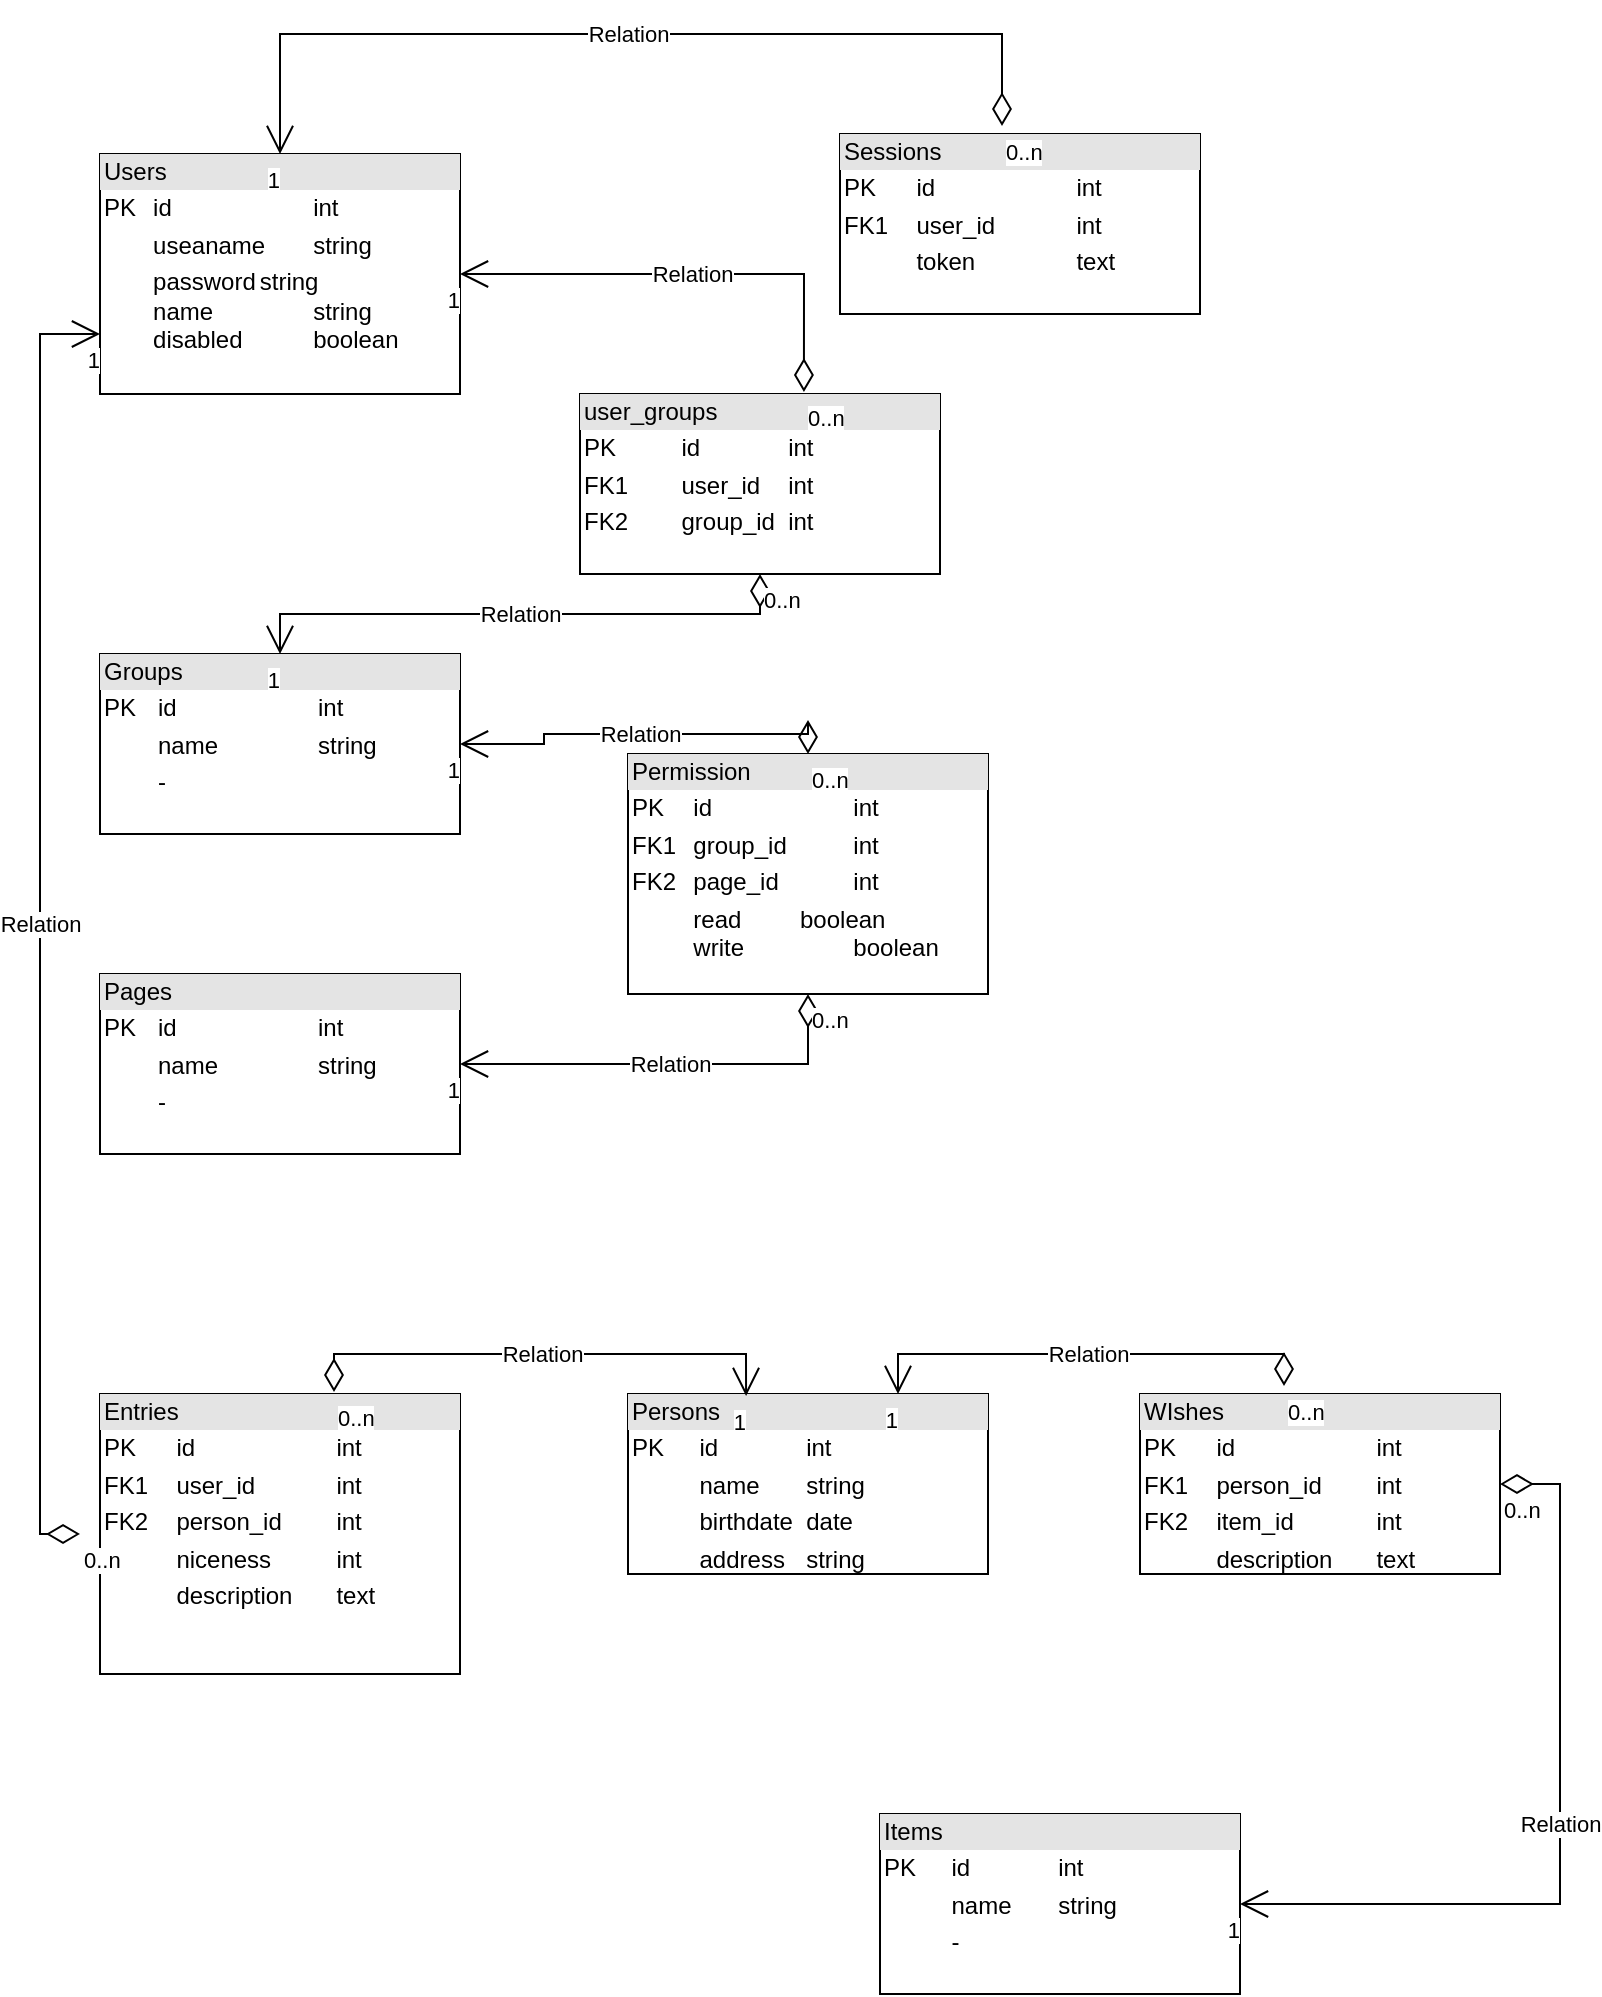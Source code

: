 <mxfile version="16.2.4" type="device"><diagram id="tikuvFr1Z6I9SJWcH92s" name="Page-1"><mxGraphModel dx="1112" dy="1569" grid="1" gridSize="10" guides="1" tooltips="1" connect="1" arrows="1" fold="1" page="1" pageScale="1" pageWidth="827" pageHeight="1169" math="0" shadow="0"><root><mxCell id="0"/><mxCell id="1" parent="0"/><mxCell id="Cpcbm7M1Lm0WKyksxUkj-1" value="&lt;div style=&quot;box-sizing: border-box ; width: 100% ; background: #e4e4e4 ; padding: 2px&quot;&gt;Users&lt;/div&gt;&lt;table style=&quot;width: 100% ; font-size: 1em&quot; cellspacing=&quot;0&quot; cellpadding=&quot;2&quot;&gt;&lt;tbody&gt;&lt;tr&gt;&lt;td&gt;PK&lt;/td&gt;&lt;td&gt;id&lt;span style=&quot;white-space: pre&quot;&gt;&#9;&lt;span style=&quot;white-space: pre&quot;&gt;&#9;&lt;/span&gt;&lt;/span&gt;&lt;span style=&quot;white-space: pre&quot;&gt;&#9;&lt;/span&gt;int&lt;/td&gt;&lt;/tr&gt;&lt;tr&gt;&lt;td&gt;&lt;br&gt;&lt;/td&gt;&lt;td&gt;useaname&lt;span style=&quot;white-space: pre&quot;&gt;&#9;&lt;/span&gt;string&lt;br&gt;&lt;/td&gt;&lt;/tr&gt;&lt;tr&gt;&lt;td&gt;&lt;br&gt;&lt;/td&gt;&lt;td&gt;password&lt;span style=&quot;white-space: pre&quot;&gt;&#9;&lt;/span&gt;string&lt;br&gt;name&lt;span style=&quot;white-space: pre&quot;&gt;&#9;&lt;/span&gt;&lt;span style=&quot;white-space: pre&quot;&gt;&#9;&lt;/span&gt;string&lt;br&gt;disabled&lt;span style=&quot;white-space: pre&quot;&gt;&#9;&lt;/span&gt;&lt;span style=&quot;white-space: pre&quot;&gt;&#9;&lt;/span&gt;boolean&lt;br&gt;&lt;/td&gt;&lt;/tr&gt;&lt;/tbody&gt;&lt;/table&gt;" style="verticalAlign=top;align=left;overflow=fill;html=1;" vertex="1" parent="1"><mxGeometry x="60" y="100" width="180" height="120" as="geometry"/></mxCell><mxCell id="Cpcbm7M1Lm0WKyksxUkj-2" value="&lt;div style=&quot;box-sizing: border-box ; width: 100% ; background: #e4e4e4 ; padding: 2px&quot;&gt;Groups&lt;/div&gt;&lt;table style=&quot;width: 100% ; font-size: 1em&quot; cellspacing=&quot;0&quot; cellpadding=&quot;2&quot;&gt;&lt;tbody&gt;&lt;tr&gt;&lt;td&gt;PK&lt;/td&gt;&lt;td&gt;id&lt;span style=&quot;white-space: pre&quot;&gt;&#9;&lt;/span&gt;&lt;span style=&quot;white-space: pre&quot;&gt;&#9;&lt;/span&gt;&lt;span style=&quot;white-space: pre&quot;&gt;&#9;&lt;/span&gt;int&lt;br&gt;&lt;/td&gt;&lt;/tr&gt;&lt;tr&gt;&lt;td&gt;&lt;br&gt;&lt;/td&gt;&lt;td&gt;name&lt;span style=&quot;white-space: pre&quot;&gt;&#9;&lt;/span&gt;&lt;span style=&quot;white-space: pre&quot;&gt;&#9;&lt;/span&gt;string&lt;br&gt;&lt;/td&gt;&lt;/tr&gt;&lt;tr&gt;&lt;td&gt;&lt;br&gt;&lt;/td&gt;&lt;td&gt;-&lt;br&gt;&lt;/td&gt;&lt;/tr&gt;&lt;/tbody&gt;&lt;/table&gt;" style="verticalAlign=top;align=left;overflow=fill;html=1;" vertex="1" parent="1"><mxGeometry x="60" y="350" width="180" height="90" as="geometry"/></mxCell><mxCell id="Cpcbm7M1Lm0WKyksxUkj-3" value="&lt;div style=&quot;box-sizing: border-box ; width: 100% ; background: #e4e4e4 ; padding: 2px&quot;&gt;Pages&lt;/div&gt;&lt;table style=&quot;width: 100% ; font-size: 1em&quot; cellspacing=&quot;0&quot; cellpadding=&quot;2&quot;&gt;&lt;tbody&gt;&lt;tr&gt;&lt;td&gt;PK&lt;/td&gt;&lt;td&gt;id&lt;span style=&quot;white-space: pre&quot;&gt;&#9;&lt;/span&gt;&lt;span style=&quot;white-space: pre&quot;&gt;&#9;&lt;/span&gt;&lt;span style=&quot;white-space: pre&quot;&gt;&#9;&lt;/span&gt;int&lt;br&gt;&lt;/td&gt;&lt;/tr&gt;&lt;tr&gt;&lt;td&gt;&lt;br&gt;&lt;/td&gt;&lt;td&gt;name&lt;span style=&quot;white-space: pre&quot;&gt;&#9;&lt;/span&gt;&lt;span style=&quot;white-space: pre&quot;&gt;&#9;&lt;/span&gt;string&lt;br&gt;&lt;/td&gt;&lt;/tr&gt;&lt;tr&gt;&lt;td&gt;&lt;br&gt;&lt;/td&gt;&lt;td&gt;-&lt;br&gt;&lt;/td&gt;&lt;/tr&gt;&lt;/tbody&gt;&lt;/table&gt;" style="verticalAlign=top;align=left;overflow=fill;html=1;" vertex="1" parent="1"><mxGeometry x="60" y="510" width="180" height="90" as="geometry"/></mxCell><mxCell id="Cpcbm7M1Lm0WKyksxUkj-4" value="&lt;div style=&quot;box-sizing: border-box ; width: 100% ; background: #e4e4e4 ; padding: 2px&quot;&gt;Persons&lt;/div&gt;&lt;table style=&quot;width: 100% ; font-size: 1em&quot; cellspacing=&quot;0&quot; cellpadding=&quot;2&quot;&gt;&lt;tbody&gt;&lt;tr&gt;&lt;td&gt;PK&lt;/td&gt;&lt;td&gt;id&lt;span style=&quot;white-space: pre&quot;&gt;&#9;&lt;/span&gt;&lt;span style=&quot;white-space: pre&quot;&gt;&#9;&lt;/span&gt;int&lt;/td&gt;&lt;/tr&gt;&lt;tr&gt;&lt;td&gt;&lt;br&gt;&lt;/td&gt;&lt;td&gt;name&lt;span style=&quot;white-space: pre&quot;&gt;&#9;&lt;/span&gt;string&lt;br&gt;&lt;/td&gt;&lt;/tr&gt;&lt;tr&gt;&lt;td&gt;&lt;br&gt;&lt;/td&gt;&lt;td&gt;birthdate&lt;span style=&quot;white-space: pre&quot;&gt;&#9;&lt;/span&gt;date&lt;br&gt;&lt;/td&gt;&lt;/tr&gt;&lt;tr&gt;&lt;td&gt;&lt;br&gt;&lt;/td&gt;&lt;td&gt;address&lt;span style=&quot;white-space: pre&quot;&gt;&#9;&lt;/span&gt;string&lt;br&gt;&lt;/td&gt;&lt;/tr&gt;&lt;/tbody&gt;&lt;/table&gt;" style="verticalAlign=top;align=left;overflow=fill;html=1;" vertex="1" parent="1"><mxGeometry x="324" y="720" width="180" height="90" as="geometry"/></mxCell><mxCell id="Cpcbm7M1Lm0WKyksxUkj-5" value="&lt;div style=&quot;box-sizing: border-box ; width: 100% ; background: #e4e4e4 ; padding: 2px&quot;&gt;WIshes&lt;/div&gt;&lt;table style=&quot;width: 100% ; font-size: 1em&quot; cellspacing=&quot;0&quot; cellpadding=&quot;2&quot;&gt;&lt;tbody&gt;&lt;tr&gt;&lt;td&gt;PK&lt;/td&gt;&lt;td&gt;id&lt;span style=&quot;white-space: pre&quot;&gt;&#9;&lt;/span&gt;&lt;span style=&quot;white-space: pre&quot;&gt;&lt;span style=&quot;white-space: pre&quot;&gt;&#9;&lt;/span&gt;&#9;&lt;/span&gt;int&lt;/td&gt;&lt;/tr&gt;&lt;tr&gt;&lt;td&gt;FK1&lt;/td&gt;&lt;td&gt;person_id&lt;span style=&quot;white-space: pre&quot;&gt;&#9;&lt;/span&gt;int&lt;br&gt;&lt;/td&gt;&lt;/tr&gt;&lt;tr&gt;&lt;td&gt;FK2&lt;br&gt;&lt;/td&gt;&lt;td&gt;item_id&lt;span style=&quot;white-space: pre&quot;&gt;&#9;&lt;/span&gt;&lt;span style=&quot;white-space: pre&quot;&gt;&#9;&lt;/span&gt;int&lt;br&gt;&lt;/td&gt;&lt;/tr&gt;&lt;tr&gt;&lt;td&gt;&lt;br&gt;&lt;/td&gt;&lt;td&gt;description&lt;span style=&quot;white-space: pre&quot;&gt;&#9;&lt;/span&gt;text&lt;br&gt;&lt;/td&gt;&lt;/tr&gt;&lt;/tbody&gt;&lt;/table&gt;" style="verticalAlign=top;align=left;overflow=fill;html=1;" vertex="1" parent="1"><mxGeometry x="580" y="720" width="180" height="90" as="geometry"/></mxCell><mxCell id="Cpcbm7M1Lm0WKyksxUkj-6" value="&lt;div style=&quot;box-sizing: border-box ; width: 100% ; background: #e4e4e4 ; padding: 2px&quot;&gt;Entries&lt;/div&gt;&lt;table style=&quot;width: 100% ; font-size: 1em&quot; cellspacing=&quot;0&quot; cellpadding=&quot;2&quot;&gt;&lt;tbody&gt;&lt;tr&gt;&lt;td&gt;PK&lt;/td&gt;&lt;td&gt;id&lt;span style=&quot;white-space: pre&quot;&gt;&#9;&lt;/span&gt;&lt;span style=&quot;white-space: pre&quot;&gt;&lt;span style=&quot;white-space: pre&quot;&gt;&#9;&lt;/span&gt;&#9;&lt;/span&gt;int&lt;/td&gt;&lt;/tr&gt;&lt;tr&gt;&lt;td&gt;FK1&lt;/td&gt;&lt;td&gt;user_id&lt;span style=&quot;white-space: pre&quot;&gt;&lt;span style=&quot;white-space: pre&quot;&gt;&#9;&lt;/span&gt;&#9;&lt;/span&gt;int&lt;br&gt;&lt;/td&gt;&lt;/tr&gt;&lt;tr&gt;&lt;td&gt;FK2&lt;br&gt;&lt;/td&gt;&lt;td&gt;person_id&lt;span style=&quot;white-space: pre&quot;&gt;&#9;&lt;/span&gt;int&lt;/td&gt;&lt;/tr&gt;&lt;tr&gt;&lt;td&gt;&lt;br&gt;&lt;/td&gt;&lt;td&gt;niceness&lt;span style=&quot;white-space: pre&quot;&gt;&#9;&lt;/span&gt;&lt;span style=&quot;white-space: pre&quot;&gt;&#9;&lt;/span&gt;int&lt;br&gt;&lt;/td&gt;&lt;/tr&gt;&lt;tr&gt;&lt;td&gt;&lt;br&gt;&lt;/td&gt;&lt;td&gt;description&lt;span style=&quot;white-space: pre&quot;&gt;&#9;&lt;/span&gt;text&lt;br&gt;&lt;/td&gt;&lt;/tr&gt;&lt;/tbody&gt;&lt;/table&gt;" style="verticalAlign=top;align=left;overflow=fill;html=1;" vertex="1" parent="1"><mxGeometry x="60" y="720" width="180" height="140" as="geometry"/></mxCell><mxCell id="Cpcbm7M1Lm0WKyksxUkj-7" value="&lt;div style=&quot;box-sizing: border-box ; width: 100% ; background: #e4e4e4 ; padding: 2px&quot;&gt;Sessions&lt;/div&gt;&lt;table style=&quot;width: 100% ; font-size: 1em&quot; cellspacing=&quot;0&quot; cellpadding=&quot;2&quot;&gt;&lt;tbody&gt;&lt;tr&gt;&lt;td&gt;PK&lt;/td&gt;&lt;td&gt;id&lt;span style=&quot;white-space: pre&quot;&gt;&#9;&lt;/span&gt;&lt;span style=&quot;white-space: pre&quot;&gt;&#9;&lt;/span&gt;&lt;span style=&quot;white-space: pre&quot;&gt;&#9;&lt;/span&gt;int&lt;br&gt;&lt;/td&gt;&lt;/tr&gt;&lt;tr&gt;&lt;td&gt;FK1&lt;/td&gt;&lt;td&gt;user_id&lt;span style=&quot;white-space: pre&quot;&gt;&#9;&lt;/span&gt;&lt;span style=&quot;white-space: pre&quot;&gt;&#9;&lt;/span&gt;int&lt;br&gt;&lt;/td&gt;&lt;/tr&gt;&lt;tr&gt;&lt;td&gt;&lt;br&gt;&lt;/td&gt;&lt;td&gt;token&lt;span style=&quot;white-space: pre&quot;&gt;&#9;&lt;/span&gt;&lt;span style=&quot;white-space: pre&quot;&gt;&#9;&lt;/span&gt;text&lt;br&gt;&lt;/td&gt;&lt;/tr&gt;&lt;/tbody&gt;&lt;/table&gt;" style="verticalAlign=top;align=left;overflow=fill;html=1;" vertex="1" parent="1"><mxGeometry x="430" y="90" width="180" height="90" as="geometry"/></mxCell><mxCell id="Cpcbm7M1Lm0WKyksxUkj-8" value="Relation" style="endArrow=open;html=1;endSize=12;startArrow=diamondThin;startSize=14;startFill=0;edgeStyle=orthogonalEdgeStyle;rounded=0;exitX=0.45;exitY=-0.044;exitDx=0;exitDy=0;exitPerimeter=0;entryX=0.5;entryY=0;entryDx=0;entryDy=0;" edge="1" parent="1" source="Cpcbm7M1Lm0WKyksxUkj-7" target="Cpcbm7M1Lm0WKyksxUkj-1"><mxGeometry relative="1" as="geometry"><mxPoint x="230" y="800" as="sourcePoint"/><mxPoint x="390" y="800" as="targetPoint"/><Array as="points"><mxPoint x="511" y="40"/><mxPoint x="150" y="40"/></Array></mxGeometry></mxCell><mxCell id="Cpcbm7M1Lm0WKyksxUkj-9" value="0..n" style="edgeLabel;resizable=0;html=1;align=left;verticalAlign=top;" connectable="0" vertex="1" parent="Cpcbm7M1Lm0WKyksxUkj-8"><mxGeometry x="-1" relative="1" as="geometry"/></mxCell><mxCell id="Cpcbm7M1Lm0WKyksxUkj-10" value="1" style="edgeLabel;resizable=0;html=1;align=right;verticalAlign=top;" connectable="0" vertex="1" parent="Cpcbm7M1Lm0WKyksxUkj-8"><mxGeometry x="1" relative="1" as="geometry"/></mxCell><mxCell id="Cpcbm7M1Lm0WKyksxUkj-14" value="&lt;div style=&quot;box-sizing: border-box ; width: 100% ; background: #e4e4e4 ; padding: 2px&quot;&gt;Permission&lt;br&gt;&lt;/div&gt;&lt;table style=&quot;width: 100% ; font-size: 1em&quot; cellspacing=&quot;0&quot; cellpadding=&quot;2&quot;&gt;&lt;tbody&gt;&lt;tr&gt;&lt;td&gt;PK&lt;/td&gt;&lt;td&gt;id&lt;span style=&quot;white-space: pre&quot;&gt;&#9;&lt;/span&gt;&lt;span style=&quot;white-space: pre&quot;&gt;&#9;&lt;/span&gt;&lt;span style=&quot;white-space: pre&quot;&gt;&#9;&lt;/span&gt;int&lt;/td&gt;&lt;/tr&gt;&lt;tr&gt;&lt;td&gt;FK1&lt;/td&gt;&lt;td&gt;group_id&lt;span style=&quot;white-space: pre&quot;&gt;&#9;&lt;/span&gt;&lt;span style=&quot;white-space: pre&quot;&gt;&#9;&lt;/span&gt;int&lt;br&gt;&lt;/td&gt;&lt;/tr&gt;&lt;tr&gt;&lt;td&gt;FK2&lt;br&gt;&lt;/td&gt;&lt;td&gt;page_id&lt;span style=&quot;white-space: pre&quot;&gt;&#9;&lt;/span&gt;&lt;span style=&quot;white-space: pre&quot;&gt;&#9;&lt;/span&gt;int&lt;br&gt;&lt;/td&gt;&lt;/tr&gt;&lt;tr&gt;&lt;td&gt;&lt;br&gt;&lt;/td&gt;&lt;td&gt;read&lt;span style=&quot;white-space: pre&quot;&gt;&#9;&lt;/span&gt;&lt;span style=&quot;white-space: pre&quot;&gt;&#9;&lt;/span&gt;boolean&lt;br&gt;write&lt;span style=&quot;white-space: pre&quot;&gt;&#9;&lt;/span&gt;&lt;span style=&quot;white-space: pre&quot;&gt;&#9;&lt;/span&gt;boolean&lt;br&gt;&lt;/td&gt;&lt;/tr&gt;&lt;/tbody&gt;&lt;/table&gt;" style="verticalAlign=top;align=left;overflow=fill;html=1;" vertex="1" parent="1"><mxGeometry x="324" y="400" width="180" height="120" as="geometry"/></mxCell><mxCell id="Cpcbm7M1Lm0WKyksxUkj-15" value="Relation" style="endArrow=open;html=1;endSize=12;startArrow=diamondThin;startSize=14;startFill=0;edgeStyle=orthogonalEdgeStyle;rounded=0;exitX=0.5;exitY=1;exitDx=0;exitDy=0;" edge="1" parent="1" source="Cpcbm7M1Lm0WKyksxUkj-14" target="Cpcbm7M1Lm0WKyksxUkj-3"><mxGeometry relative="1" as="geometry"><mxPoint x="230" y="800" as="sourcePoint"/><mxPoint x="390" y="800" as="targetPoint"/></mxGeometry></mxCell><mxCell id="Cpcbm7M1Lm0WKyksxUkj-16" value="0..n" style="edgeLabel;resizable=0;html=1;align=left;verticalAlign=top;" connectable="0" vertex="1" parent="Cpcbm7M1Lm0WKyksxUkj-15"><mxGeometry x="-1" relative="1" as="geometry"/></mxCell><mxCell id="Cpcbm7M1Lm0WKyksxUkj-17" value="1" style="edgeLabel;resizable=0;html=1;align=right;verticalAlign=top;" connectable="0" vertex="1" parent="Cpcbm7M1Lm0WKyksxUkj-15"><mxGeometry x="1" relative="1" as="geometry"/></mxCell><mxCell id="Cpcbm7M1Lm0WKyksxUkj-18" value="Relation" style="endArrow=open;html=1;endSize=12;startArrow=diamondThin;startSize=14;startFill=0;edgeStyle=orthogonalEdgeStyle;rounded=0;exitX=0.5;exitY=0;exitDx=0;exitDy=0;" edge="1" parent="1" source="Cpcbm7M1Lm0WKyksxUkj-14" target="Cpcbm7M1Lm0WKyksxUkj-2"><mxGeometry relative="1" as="geometry"><mxPoint x="230" y="800" as="sourcePoint"/><mxPoint x="390" y="800" as="targetPoint"/></mxGeometry></mxCell><mxCell id="Cpcbm7M1Lm0WKyksxUkj-19" value="0..n" style="edgeLabel;resizable=0;html=1;align=left;verticalAlign=top;" connectable="0" vertex="1" parent="Cpcbm7M1Lm0WKyksxUkj-18"><mxGeometry x="-1" relative="1" as="geometry"/></mxCell><mxCell id="Cpcbm7M1Lm0WKyksxUkj-20" value="1" style="edgeLabel;resizable=0;html=1;align=right;verticalAlign=top;" connectable="0" vertex="1" parent="Cpcbm7M1Lm0WKyksxUkj-18"><mxGeometry x="1" relative="1" as="geometry"/></mxCell><mxCell id="Cpcbm7M1Lm0WKyksxUkj-21" value="&lt;div style=&quot;box-sizing: border-box ; width: 100% ; background: #e4e4e4 ; padding: 2px&quot;&gt;user_groups&lt;/div&gt;&lt;table style=&quot;width: 100% ; font-size: 1em&quot; cellspacing=&quot;0&quot; cellpadding=&quot;2&quot;&gt;&lt;tbody&gt;&lt;tr&gt;&lt;td&gt;PK&lt;/td&gt;&lt;td&gt;id&lt;span style=&quot;white-space: pre&quot;&gt;&#9;&lt;/span&gt;&lt;span style=&quot;white-space: pre&quot;&gt;&lt;/span&gt;&lt;span style=&quot;white-space: pre&quot;&gt;&#9;&lt;/span&gt;int&lt;/td&gt;&lt;/tr&gt;&lt;tr&gt;&lt;td&gt;FK1&lt;/td&gt;&lt;td&gt;user_id&lt;span style=&quot;white-space: pre&quot;&gt;&#9;&lt;/span&gt;int&lt;/td&gt;&lt;/tr&gt;&lt;tr&gt;&lt;td&gt;FK2&lt;br&gt;&lt;/td&gt;&lt;td&gt;group_id&lt;span style=&quot;white-space: pre&quot;&gt;&#9;&lt;/span&gt;int&lt;br&gt;&lt;/td&gt;&lt;/tr&gt;&lt;/tbody&gt;&lt;/table&gt;" style="verticalAlign=top;align=left;overflow=fill;html=1;" vertex="1" parent="1"><mxGeometry x="300" y="220" width="180" height="90" as="geometry"/></mxCell><mxCell id="Cpcbm7M1Lm0WKyksxUkj-22" value="Relation" style="endArrow=open;html=1;endSize=12;startArrow=diamondThin;startSize=14;startFill=0;edgeStyle=orthogonalEdgeStyle;rounded=0;entryX=1;entryY=0.5;entryDx=0;entryDy=0;exitX=0.622;exitY=-0.011;exitDx=0;exitDy=0;exitPerimeter=0;" edge="1" parent="1" source="Cpcbm7M1Lm0WKyksxUkj-21" target="Cpcbm7M1Lm0WKyksxUkj-1"><mxGeometry relative="1" as="geometry"><mxPoint x="230" y="800" as="sourcePoint"/><mxPoint x="390" y="800" as="targetPoint"/></mxGeometry></mxCell><mxCell id="Cpcbm7M1Lm0WKyksxUkj-23" value="0..n" style="edgeLabel;resizable=0;html=1;align=left;verticalAlign=top;" connectable="0" vertex="1" parent="Cpcbm7M1Lm0WKyksxUkj-22"><mxGeometry x="-1" relative="1" as="geometry"/></mxCell><mxCell id="Cpcbm7M1Lm0WKyksxUkj-24" value="1" style="edgeLabel;resizable=0;html=1;align=right;verticalAlign=top;" connectable="0" vertex="1" parent="Cpcbm7M1Lm0WKyksxUkj-22"><mxGeometry x="1" relative="1" as="geometry"/></mxCell><mxCell id="Cpcbm7M1Lm0WKyksxUkj-25" value="Relation" style="endArrow=open;html=1;endSize=12;startArrow=diamondThin;startSize=14;startFill=0;edgeStyle=orthogonalEdgeStyle;rounded=0;entryX=0.5;entryY=0;entryDx=0;entryDy=0;exitX=0.5;exitY=1;exitDx=0;exitDy=0;" edge="1" parent="1" source="Cpcbm7M1Lm0WKyksxUkj-21" target="Cpcbm7M1Lm0WKyksxUkj-2"><mxGeometry relative="1" as="geometry"><mxPoint x="230" y="800" as="sourcePoint"/><mxPoint x="390" y="800" as="targetPoint"/></mxGeometry></mxCell><mxCell id="Cpcbm7M1Lm0WKyksxUkj-26" value="0..n" style="edgeLabel;resizable=0;html=1;align=left;verticalAlign=top;" connectable="0" vertex="1" parent="Cpcbm7M1Lm0WKyksxUkj-25"><mxGeometry x="-1" relative="1" as="geometry"/></mxCell><mxCell id="Cpcbm7M1Lm0WKyksxUkj-27" value="1" style="edgeLabel;resizable=0;html=1;align=right;verticalAlign=top;" connectable="0" vertex="1" parent="Cpcbm7M1Lm0WKyksxUkj-25"><mxGeometry x="1" relative="1" as="geometry"/></mxCell><mxCell id="Cpcbm7M1Lm0WKyksxUkj-28" value="&lt;div style=&quot;box-sizing: border-box ; width: 100% ; background: #e4e4e4 ; padding: 2px&quot;&gt;Items&lt;/div&gt;&lt;table style=&quot;width: 100% ; font-size: 1em&quot; cellspacing=&quot;0&quot; cellpadding=&quot;2&quot;&gt;&lt;tbody&gt;&lt;tr&gt;&lt;td&gt;PK&lt;/td&gt;&lt;td&gt;id&lt;span style=&quot;white-space: pre&quot;&gt;&#9;&lt;/span&gt;&lt;span style=&quot;white-space: pre&quot;&gt;&#9;&lt;/span&gt;int&lt;/td&gt;&lt;/tr&gt;&lt;tr&gt;&lt;td&gt;&lt;br&gt;&lt;/td&gt;&lt;td&gt;name&lt;span style=&quot;white-space: pre&quot;&gt;&#9;&lt;/span&gt;string&lt;br&gt;&lt;/td&gt;&lt;/tr&gt;&lt;tr&gt;&lt;td&gt;&lt;br&gt;&lt;/td&gt;&lt;td&gt;-&lt;/td&gt;&lt;/tr&gt;&lt;/tbody&gt;&lt;/table&gt;" style="verticalAlign=top;align=left;overflow=fill;html=1;" vertex="1" parent="1"><mxGeometry x="450" y="930" width="180" height="90" as="geometry"/></mxCell><mxCell id="Cpcbm7M1Lm0WKyksxUkj-29" value="Relation" style="endArrow=open;html=1;endSize=12;startArrow=diamondThin;startSize=14;startFill=0;edgeStyle=orthogonalEdgeStyle;rounded=0;entryX=0;entryY=0.75;entryDx=0;entryDy=0;" edge="1" parent="1" target="Cpcbm7M1Lm0WKyksxUkj-1"><mxGeometry relative="1" as="geometry"><mxPoint x="50" y="790" as="sourcePoint"/><mxPoint x="50" y="190" as="targetPoint"/><Array as="points"><mxPoint x="30" y="790"/><mxPoint x="30" y="190"/></Array></mxGeometry></mxCell><mxCell id="Cpcbm7M1Lm0WKyksxUkj-30" value="0..n" style="edgeLabel;resizable=0;html=1;align=left;verticalAlign=top;" connectable="0" vertex="1" parent="Cpcbm7M1Lm0WKyksxUkj-29"><mxGeometry x="-1" relative="1" as="geometry"/></mxCell><mxCell id="Cpcbm7M1Lm0WKyksxUkj-31" value="1" style="edgeLabel;resizable=0;html=1;align=right;verticalAlign=top;" connectable="0" vertex="1" parent="Cpcbm7M1Lm0WKyksxUkj-29"><mxGeometry x="1" relative="1" as="geometry"/></mxCell><mxCell id="Cpcbm7M1Lm0WKyksxUkj-32" value="Relation" style="endArrow=open;html=1;endSize=12;startArrow=diamondThin;startSize=14;startFill=0;edgeStyle=orthogonalEdgeStyle;rounded=0;exitX=0.65;exitY=-0.007;exitDx=0;exitDy=0;exitPerimeter=0;entryX=0.328;entryY=0.011;entryDx=0;entryDy=0;entryPerimeter=0;" edge="1" parent="1" source="Cpcbm7M1Lm0WKyksxUkj-6" target="Cpcbm7M1Lm0WKyksxUkj-4"><mxGeometry relative="1" as="geometry"><mxPoint x="230" y="770" as="sourcePoint"/><mxPoint x="380" y="700" as="targetPoint"/><Array as="points"><mxPoint x="177" y="700"/><mxPoint x="383" y="700"/></Array></mxGeometry></mxCell><mxCell id="Cpcbm7M1Lm0WKyksxUkj-33" value="0..n" style="edgeLabel;resizable=0;html=1;align=left;verticalAlign=top;" connectable="0" vertex="1" parent="Cpcbm7M1Lm0WKyksxUkj-32"><mxGeometry x="-1" relative="1" as="geometry"/></mxCell><mxCell id="Cpcbm7M1Lm0WKyksxUkj-34" value="1" style="edgeLabel;resizable=0;html=1;align=right;verticalAlign=top;" connectable="0" vertex="1" parent="Cpcbm7M1Lm0WKyksxUkj-32"><mxGeometry x="1" relative="1" as="geometry"/></mxCell><mxCell id="Cpcbm7M1Lm0WKyksxUkj-35" value="Relation" style="endArrow=open;html=1;endSize=12;startArrow=diamondThin;startSize=14;startFill=0;edgeStyle=orthogonalEdgeStyle;rounded=0;exitX=0.4;exitY=-0.044;exitDx=0;exitDy=0;exitPerimeter=0;entryX=0.75;entryY=0;entryDx=0;entryDy=0;" edge="1" parent="1" source="Cpcbm7M1Lm0WKyksxUkj-5" target="Cpcbm7M1Lm0WKyksxUkj-4"><mxGeometry relative="1" as="geometry"><mxPoint x="230" y="770" as="sourcePoint"/><mxPoint x="390" y="770" as="targetPoint"/><Array as="points"><mxPoint x="652" y="700"/><mxPoint x="459" y="700"/></Array></mxGeometry></mxCell><mxCell id="Cpcbm7M1Lm0WKyksxUkj-36" value="0..n" style="edgeLabel;resizable=0;html=1;align=left;verticalAlign=top;" connectable="0" vertex="1" parent="Cpcbm7M1Lm0WKyksxUkj-35"><mxGeometry x="-1" relative="1" as="geometry"/></mxCell><mxCell id="Cpcbm7M1Lm0WKyksxUkj-37" value="1" style="edgeLabel;resizable=0;html=1;align=right;verticalAlign=top;" connectable="0" vertex="1" parent="Cpcbm7M1Lm0WKyksxUkj-35"><mxGeometry x="1" relative="1" as="geometry"/></mxCell><mxCell id="Cpcbm7M1Lm0WKyksxUkj-38" value="Relation" style="endArrow=open;html=1;endSize=12;startArrow=diamondThin;startSize=14;startFill=0;edgeStyle=orthogonalEdgeStyle;rounded=0;exitX=1;exitY=0.5;exitDx=0;exitDy=0;entryX=1;entryY=0.5;entryDx=0;entryDy=0;" edge="1" parent="1" source="Cpcbm7M1Lm0WKyksxUkj-5" target="Cpcbm7M1Lm0WKyksxUkj-28"><mxGeometry relative="1" as="geometry"><mxPoint x="230" y="770" as="sourcePoint"/><mxPoint x="390" y="770" as="targetPoint"/><Array as="points"><mxPoint x="790" y="765"/><mxPoint x="790" y="975"/></Array></mxGeometry></mxCell><mxCell id="Cpcbm7M1Lm0WKyksxUkj-39" value="0..n" style="edgeLabel;resizable=0;html=1;align=left;verticalAlign=top;" connectable="0" vertex="1" parent="Cpcbm7M1Lm0WKyksxUkj-38"><mxGeometry x="-1" relative="1" as="geometry"/></mxCell><mxCell id="Cpcbm7M1Lm0WKyksxUkj-40" value="1" style="edgeLabel;resizable=0;html=1;align=right;verticalAlign=top;" connectable="0" vertex="1" parent="Cpcbm7M1Lm0WKyksxUkj-38"><mxGeometry x="1" relative="1" as="geometry"/></mxCell></root></mxGraphModel></diagram></mxfile>